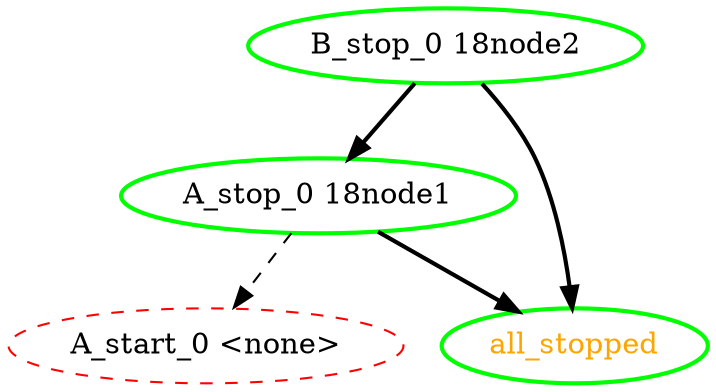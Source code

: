  digraph "g" {
"A_start_0 <none>" [ style=dashed color="red" fontcolor="black"]
"A_stop_0 18node1" -> "A_start_0 <none>" [ style = dashed]
"A_stop_0 18node1" -> "all_stopped" [ style = bold]
"A_stop_0 18node1" [ style=bold color="green" fontcolor="black"]
"B_stop_0 18node2" -> "A_stop_0 18node1" [ style = bold]
"B_stop_0 18node2" -> "all_stopped" [ style = bold]
"B_stop_0 18node2" [ style=bold color="green" fontcolor="black"]
"all_stopped" [ style=bold color="green" fontcolor="orange"]
}
